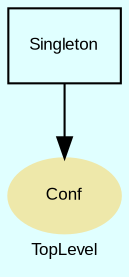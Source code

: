 digraph TopLevel {
    compound = true
    bgcolor = lightcyan1
    fontname = Arial
    fontsize = 8
    label = "TopLevel"
    node [
        fontname = Arial,
        fontsize = 8,
        color = black
    ]

    Conf [
        fontcolor = black,
        URL = "classes/Conf.html",
        shape = ellipse,
        color = palegoldenrod,
        style = filled,
        label = "Conf"
    ]

    Singleton [
        URL = "classes/Singleton.html",
        shape = box,
        label = "Singleton"
    ]

    Singleton -> Conf [

    ]

}


